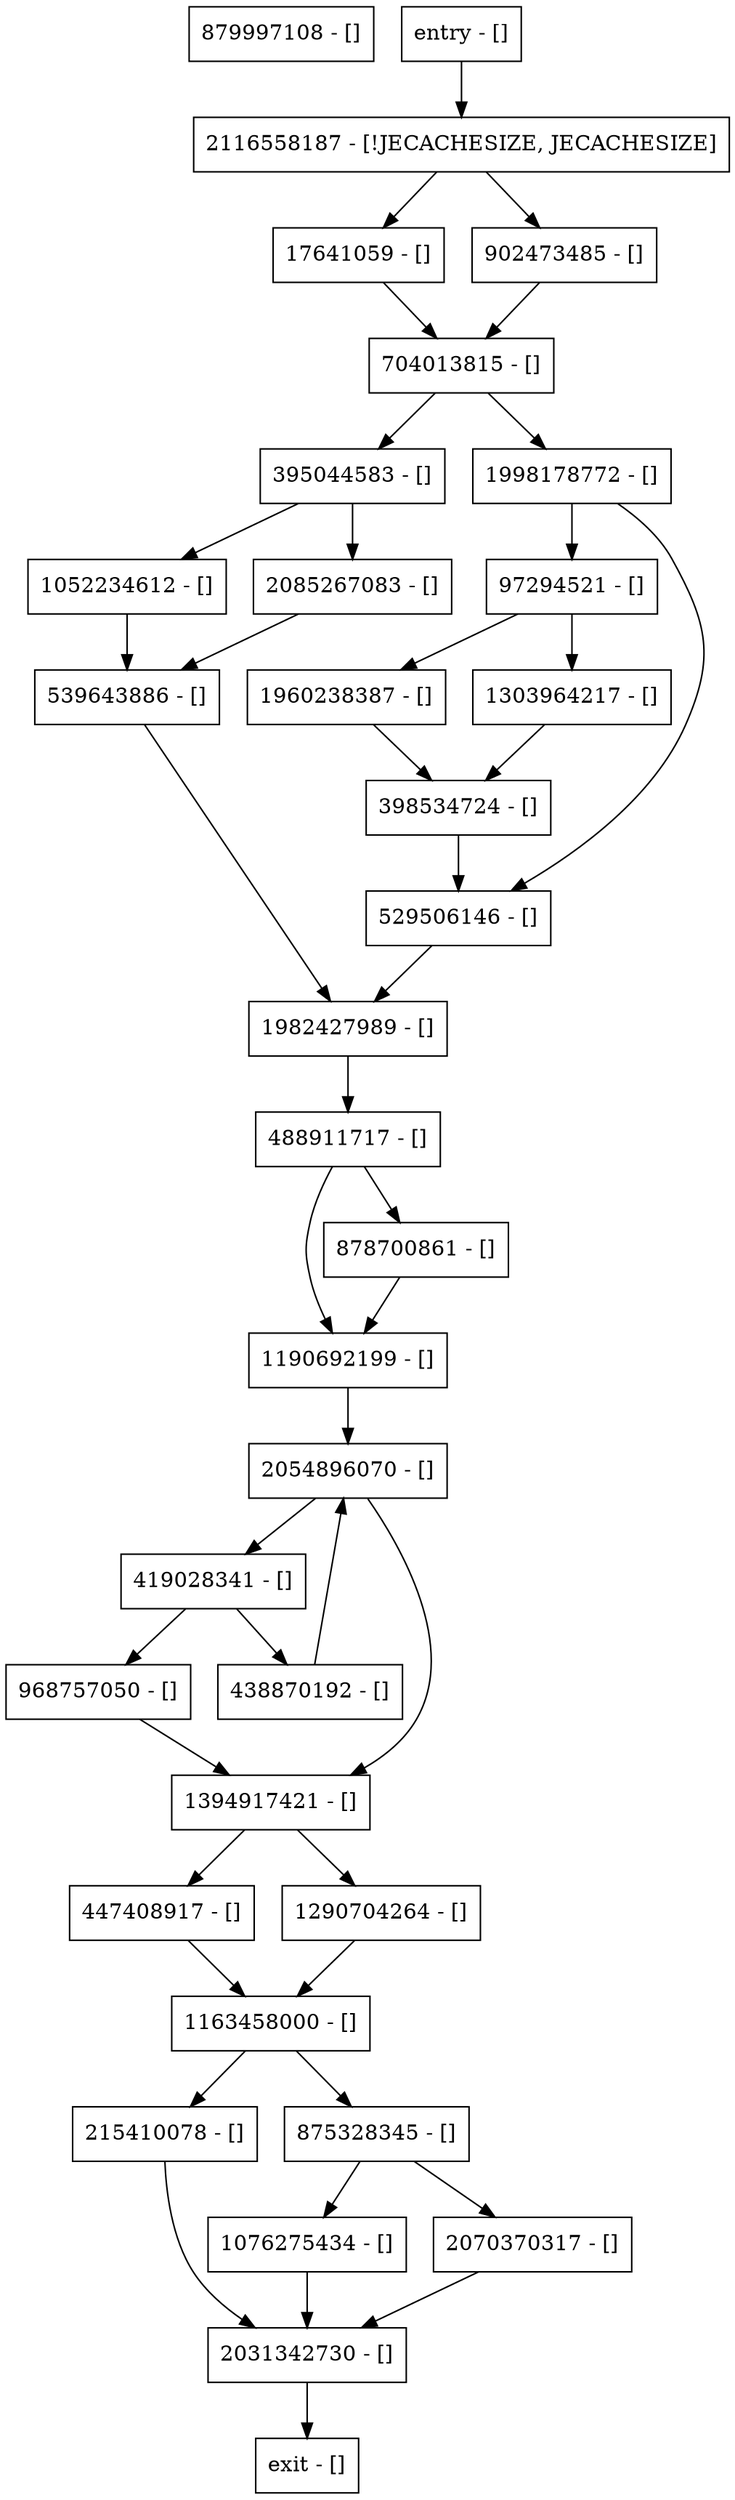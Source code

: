 digraph <clinit> {
node [shape=record];
879997108 [label="879997108 - []"];
395044583 [label="395044583 - []"];
97294521 [label="97294521 - []"];
529506146 [label="529506146 - []"];
1076275434 [label="1076275434 - []"];
2031342730 [label="2031342730 - []"];
488911717 [label="488911717 - []"];
1998178772 [label="1998178772 - []"];
17641059 [label="17641059 - []"];
398534724 [label="398534724 - []"];
1190692199 [label="1190692199 - []"];
447408917 [label="447408917 - []"];
419028341 [label="419028341 - []"];
1163458000 [label="1163458000 - []"];
1052234612 [label="1052234612 - []"];
215410078 [label="215410078 - []"];
875328345 [label="875328345 - []"];
1982427989 [label="1982427989 - []"];
539643886 [label="539643886 - []"];
1394917421 [label="1394917421 - []"];
902473485 [label="902473485 - []"];
1290704264 [label="1290704264 - []"];
704013815 [label="704013815 - []"];
2054896070 [label="2054896070 - []"];
1960238387 [label="1960238387 - []"];
2116558187 [label="2116558187 - [!JECACHESIZE, JECACHESIZE]"];
2085267083 [label="2085267083 - []"];
entry [label="entry - []"];
exit [label="exit - []"];
968757050 [label="968757050 - []"];
2070370317 [label="2070370317 - []"];
1303964217 [label="1303964217 - []"];
878700861 [label="878700861 - []"];
438870192 [label="438870192 - []"];
entry;
exit;
395044583 -> 1052234612;
395044583 -> 2085267083;
97294521 -> 1303964217;
97294521 -> 1960238387;
529506146 -> 1982427989;
1076275434 -> 2031342730;
2031342730 -> exit;
488911717 -> 878700861;
488911717 -> 1190692199;
1998178772 -> 97294521;
1998178772 -> 529506146;
17641059 -> 704013815;
398534724 -> 529506146;
1190692199 -> 2054896070;
447408917 -> 1163458000;
419028341 -> 968757050;
419028341 -> 438870192;
1163458000 -> 215410078;
1163458000 -> 875328345;
1052234612 -> 539643886;
215410078 -> 2031342730;
875328345 -> 1076275434;
875328345 -> 2070370317;
1982427989 -> 488911717;
539643886 -> 1982427989;
1394917421 -> 1290704264;
1394917421 -> 447408917;
902473485 -> 704013815;
1290704264 -> 1163458000;
704013815 -> 395044583;
704013815 -> 1998178772;
2054896070 -> 419028341;
2054896070 -> 1394917421;
1960238387 -> 398534724;
2116558187 -> 902473485;
2116558187 -> 17641059;
2085267083 -> 539643886;
entry -> 2116558187;
968757050 -> 1394917421;
2070370317 -> 2031342730;
1303964217 -> 398534724;
878700861 -> 1190692199;
438870192 -> 2054896070;
}
